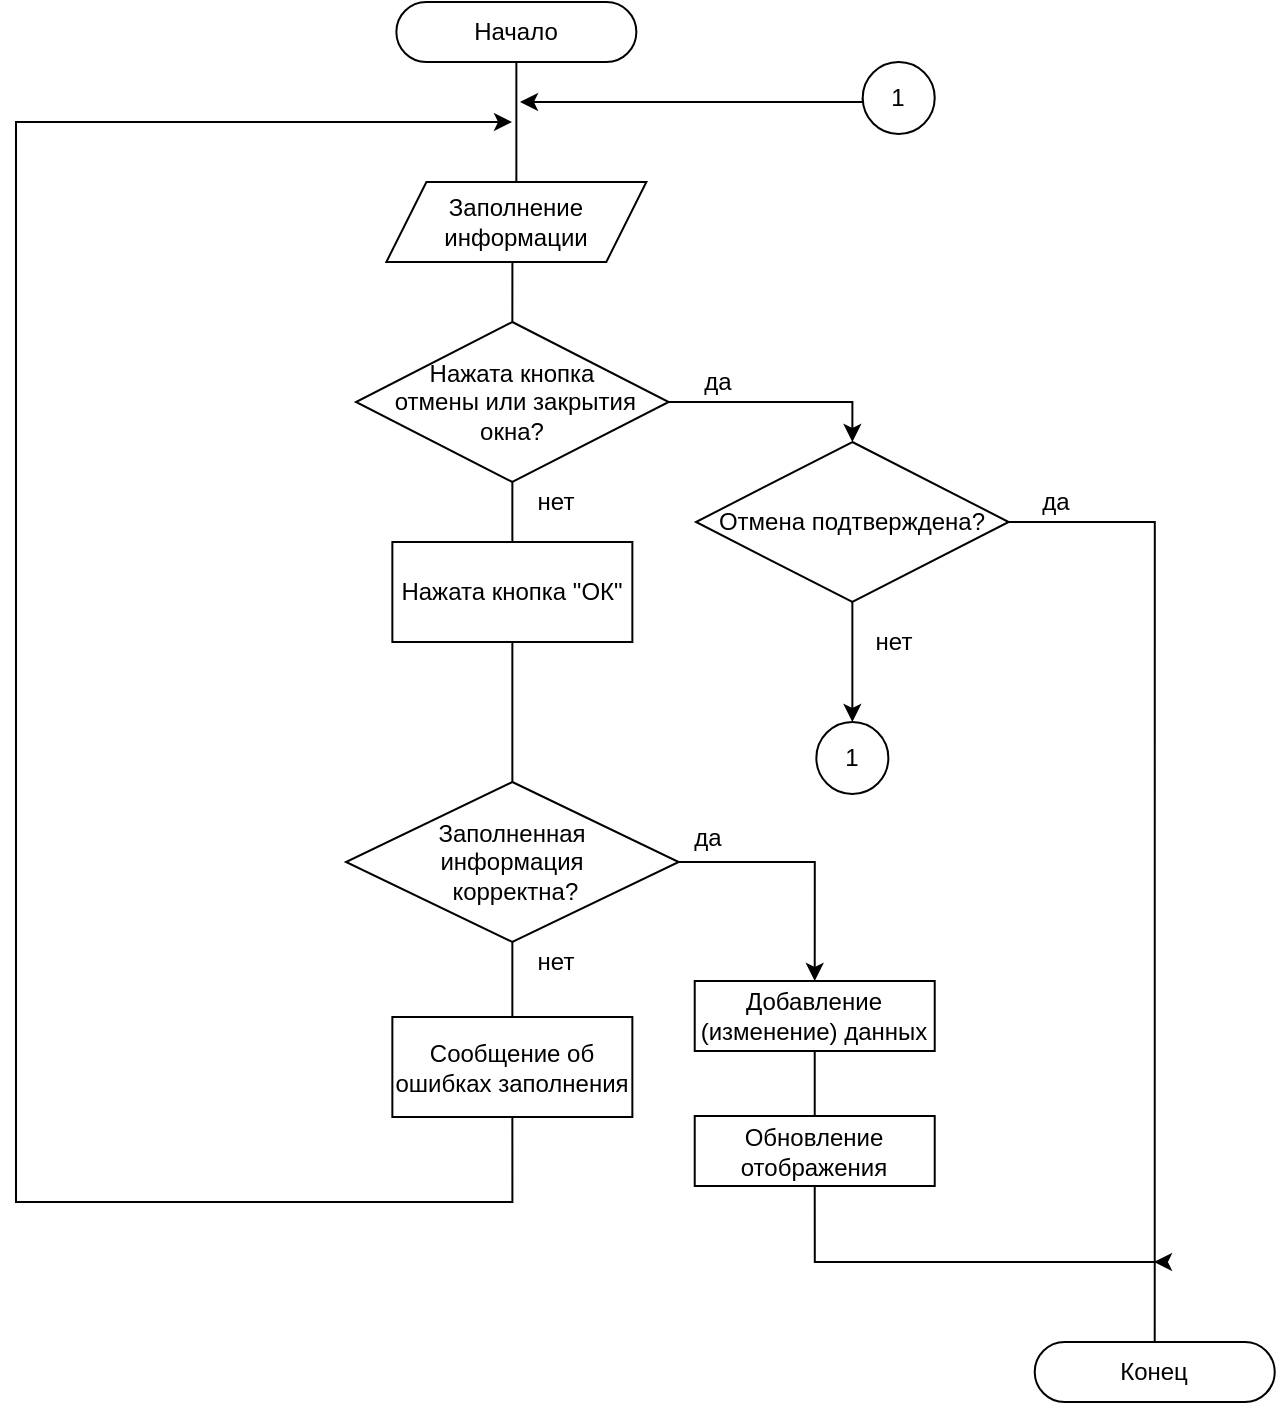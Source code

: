 <mxfile version="12.4.2" type="device" pages="1"><diagram id="XBKZGMhCkqAIKZYD_4bp" name="Page-1"><mxGraphModel dx="1010" dy="579" grid="1" gridSize="10" guides="1" tooltips="1" connect="1" arrows="1" fold="1" page="1" pageScale="1" pageWidth="827" pageHeight="1169" math="0" shadow="0"><root><mxCell id="0"/><mxCell id="1" parent="0"/><mxCell id="6YIxFHMUTZGXSZ0QeE2t-11" style="edgeStyle=orthogonalEdgeStyle;rounded=0;orthogonalLoop=1;jettySize=auto;html=1;exitX=0.5;exitY=1;exitDx=0;exitDy=0;entryX=0.5;entryY=0;entryDx=0;entryDy=0;endArrow=none;endFill=0;" edge="1" parent="1" source="6YIxFHMUTZGXSZ0QeE2t-1" target="6YIxFHMUTZGXSZ0QeE2t-3"><mxGeometry relative="1" as="geometry"/></mxCell><mxCell id="6YIxFHMUTZGXSZ0QeE2t-1" value="Начало" style="rounded=1;whiteSpace=wrap;html=1;arcSize=50;" vertex="1" parent="1"><mxGeometry x="350.18" y="70" width="120" height="30" as="geometry"/></mxCell><mxCell id="6YIxFHMUTZGXSZ0QeE2t-39" style="edgeStyle=orthogonalEdgeStyle;rounded=0;orthogonalLoop=1;jettySize=auto;html=1;exitX=0.5;exitY=1;exitDx=0;exitDy=0;entryX=0.5;entryY=0;entryDx=0;entryDy=0;endArrow=none;endFill=0;" edge="1" parent="1" source="6YIxFHMUTZGXSZ0QeE2t-2" target="6YIxFHMUTZGXSZ0QeE2t-5"><mxGeometry relative="1" as="geometry"/></mxCell><mxCell id="6YIxFHMUTZGXSZ0QeE2t-2" value="Добавление (изменение) данных" style="rounded=0;whiteSpace=wrap;html=1;" vertex="1" parent="1"><mxGeometry x="499.36" y="559.5" width="120" height="35" as="geometry"/></mxCell><mxCell id="6YIxFHMUTZGXSZ0QeE2t-54" style="edgeStyle=orthogonalEdgeStyle;rounded=0;orthogonalLoop=1;jettySize=auto;html=1;exitX=0.5;exitY=1;exitDx=0;exitDy=0;entryX=0.5;entryY=0;entryDx=0;entryDy=0;endArrow=none;endFill=0;" edge="1" parent="1" source="6YIxFHMUTZGXSZ0QeE2t-3" target="6YIxFHMUTZGXSZ0QeE2t-14"><mxGeometry relative="1" as="geometry"/></mxCell><mxCell id="6YIxFHMUTZGXSZ0QeE2t-3" value="Заполнение информации" style="shape=parallelogram;perimeter=parallelogramPerimeter;whiteSpace=wrap;html=1;size=0.154;" vertex="1" parent="1"><mxGeometry x="345.18" y="160" width="130" height="40" as="geometry"/></mxCell><mxCell id="6YIxFHMUTZGXSZ0QeE2t-40" style="edgeStyle=orthogonalEdgeStyle;rounded=0;orthogonalLoop=1;jettySize=auto;html=1;exitX=0.5;exitY=1;exitDx=0;exitDy=0;endArrow=classic;endFill=1;" edge="1" parent="1" source="6YIxFHMUTZGXSZ0QeE2t-5"><mxGeometry relative="1" as="geometry"><mxPoint x="729" y="700" as="targetPoint"/><Array as="points"><mxPoint x="559" y="700"/><mxPoint x="730" y="700"/></Array></mxGeometry></mxCell><mxCell id="6YIxFHMUTZGXSZ0QeE2t-5" value="Обновление отображения" style="rounded=0;whiteSpace=wrap;html=1;" vertex="1" parent="1"><mxGeometry x="499.36" y="627" width="120" height="35" as="geometry"/></mxCell><mxCell id="6YIxFHMUTZGXSZ0QeE2t-32" style="edgeStyle=orthogonalEdgeStyle;rounded=0;orthogonalLoop=1;jettySize=auto;html=1;exitX=0.5;exitY=1;exitDx=0;exitDy=0;entryX=0.5;entryY=0;entryDx=0;entryDy=0;endArrow=none;endFill=0;" edge="1" parent="1" source="6YIxFHMUTZGXSZ0QeE2t-6" target="6YIxFHMUTZGXSZ0QeE2t-31"><mxGeometry relative="1" as="geometry"/></mxCell><mxCell id="6YIxFHMUTZGXSZ0QeE2t-38" style="edgeStyle=orthogonalEdgeStyle;rounded=0;orthogonalLoop=1;jettySize=auto;html=1;exitX=1;exitY=0.5;exitDx=0;exitDy=0;entryX=0.5;entryY=0;entryDx=0;entryDy=0;endArrow=classic;endFill=1;" edge="1" parent="1" source="6YIxFHMUTZGXSZ0QeE2t-6" target="6YIxFHMUTZGXSZ0QeE2t-2"><mxGeometry relative="1" as="geometry"><mxPoint x="486.36" y="600" as="sourcePoint"/></mxGeometry></mxCell><mxCell id="6YIxFHMUTZGXSZ0QeE2t-6" value="Заполненная &lt;br&gt;информация&lt;br&gt;&amp;nbsp;корректна?" style="rhombus;whiteSpace=wrap;html=1;" vertex="1" parent="1"><mxGeometry x="325" y="460" width="166.36" height="80" as="geometry"/></mxCell><mxCell id="6YIxFHMUTZGXSZ0QeE2t-16" style="edgeStyle=orthogonalEdgeStyle;rounded=0;orthogonalLoop=1;jettySize=auto;html=1;exitX=1;exitY=0.5;exitDx=0;exitDy=0;endArrow=classic;endFill=1;entryX=0.5;entryY=0;entryDx=0;entryDy=0;" edge="1" parent="1" source="6YIxFHMUTZGXSZ0QeE2t-14" target="6YIxFHMUTZGXSZ0QeE2t-17"><mxGeometry relative="1" as="geometry"><mxPoint x="580" y="269.966" as="targetPoint"/><Array as="points"><mxPoint x="578" y="270"/></Array></mxGeometry></mxCell><mxCell id="6YIxFHMUTZGXSZ0QeE2t-35" style="edgeStyle=orthogonalEdgeStyle;rounded=0;orthogonalLoop=1;jettySize=auto;html=1;exitX=0.5;exitY=1;exitDx=0;exitDy=0;entryX=0.5;entryY=0;entryDx=0;entryDy=0;endArrow=none;endFill=0;" edge="1" parent="1" source="6YIxFHMUTZGXSZ0QeE2t-14" target="6YIxFHMUTZGXSZ0QeE2t-34"><mxGeometry relative="1" as="geometry"/></mxCell><mxCell id="6YIxFHMUTZGXSZ0QeE2t-14" value="Нажата кнопка&lt;br&gt;&amp;nbsp;отмены&amp;nbsp;или закрытия окна?" style="rhombus;whiteSpace=wrap;html=1;" vertex="1" parent="1"><mxGeometry x="330" y="230" width="156.36" height="80" as="geometry"/></mxCell><mxCell id="6YIxFHMUTZGXSZ0QeE2t-18" style="edgeStyle=orthogonalEdgeStyle;rounded=0;orthogonalLoop=1;jettySize=auto;html=1;exitX=1;exitY=0.5;exitDx=0;exitDy=0;endArrow=none;endFill=0;entryX=0.5;entryY=0;entryDx=0;entryDy=0;" edge="1" parent="1" source="6YIxFHMUTZGXSZ0QeE2t-17" target="6YIxFHMUTZGXSZ0QeE2t-19"><mxGeometry relative="1" as="geometry"><mxPoint x="720" y="420" as="targetPoint"/></mxGeometry></mxCell><mxCell id="6YIxFHMUTZGXSZ0QeE2t-42" style="edgeStyle=orthogonalEdgeStyle;rounded=0;orthogonalLoop=1;jettySize=auto;html=1;exitX=0.5;exitY=1;exitDx=0;exitDy=0;endArrow=classic;endFill=1;" edge="1" parent="1" source="6YIxFHMUTZGXSZ0QeE2t-17" target="6YIxFHMUTZGXSZ0QeE2t-43"><mxGeometry relative="1" as="geometry"><mxPoint x="578" y="400" as="targetPoint"/></mxGeometry></mxCell><mxCell id="6YIxFHMUTZGXSZ0QeE2t-17" value="Отмена подтверждена?" style="rhombus;whiteSpace=wrap;html=1;" vertex="1" parent="1"><mxGeometry x="500" y="290" width="156.36" height="80" as="geometry"/></mxCell><mxCell id="6YIxFHMUTZGXSZ0QeE2t-19" value="Конец" style="rounded=1;whiteSpace=wrap;html=1;arcSize=50;" vertex="1" parent="1"><mxGeometry x="669.36" y="740" width="120" height="30" as="geometry"/></mxCell><mxCell id="6YIxFHMUTZGXSZ0QeE2t-33" style="edgeStyle=orthogonalEdgeStyle;rounded=0;orthogonalLoop=1;jettySize=auto;html=1;exitX=0.5;exitY=1;exitDx=0;exitDy=0;endArrow=classic;endFill=1;" edge="1" parent="1" source="6YIxFHMUTZGXSZ0QeE2t-31"><mxGeometry relative="1" as="geometry"><mxPoint x="408" y="130" as="targetPoint"/><Array as="points"><mxPoint x="408" y="670"/><mxPoint x="160" y="670"/><mxPoint x="160" y="130"/><mxPoint x="408" y="130"/></Array></mxGeometry></mxCell><mxCell id="6YIxFHMUTZGXSZ0QeE2t-31" value="Сообщение об ошибках заполнения" style="rounded=0;whiteSpace=wrap;html=1;" vertex="1" parent="1"><mxGeometry x="348.18" y="577.5" width="120" height="50" as="geometry"/></mxCell><mxCell id="6YIxFHMUTZGXSZ0QeE2t-36" style="edgeStyle=orthogonalEdgeStyle;rounded=0;orthogonalLoop=1;jettySize=auto;html=1;exitX=0.5;exitY=1;exitDx=0;exitDy=0;entryX=0.5;entryY=0;entryDx=0;entryDy=0;endArrow=none;endFill=0;" edge="1" parent="1" source="6YIxFHMUTZGXSZ0QeE2t-34" target="6YIxFHMUTZGXSZ0QeE2t-6"><mxGeometry relative="1" as="geometry"/></mxCell><mxCell id="6YIxFHMUTZGXSZ0QeE2t-34" value="Нажата кнопка &quot;ОК&quot;" style="rounded=0;whiteSpace=wrap;html=1;" vertex="1" parent="1"><mxGeometry x="348.18" y="340" width="120" height="50" as="geometry"/></mxCell><mxCell id="6YIxFHMUTZGXSZ0QeE2t-37" value="да" style="text;html=1;strokeColor=none;fillColor=none;align=center;verticalAlign=middle;whiteSpace=wrap;rounded=0;" vertex="1" parent="1"><mxGeometry x="486.36" y="477.5" width="40" height="20" as="geometry"/></mxCell><mxCell id="6YIxFHMUTZGXSZ0QeE2t-41" value="да" style="text;html=1;strokeColor=none;fillColor=none;align=center;verticalAlign=middle;whiteSpace=wrap;rounded=0;" vertex="1" parent="1"><mxGeometry x="491.36" y="250" width="40" height="20" as="geometry"/></mxCell><mxCell id="6YIxFHMUTZGXSZ0QeE2t-43" value="1" style="ellipse;whiteSpace=wrap;html=1;aspect=fixed;" vertex="1" parent="1"><mxGeometry x="560.18" y="430" width="36" height="36" as="geometry"/></mxCell><mxCell id="6YIxFHMUTZGXSZ0QeE2t-46" style="edgeStyle=orthogonalEdgeStyle;rounded=0;orthogonalLoop=1;jettySize=auto;html=1;exitX=0;exitY=0.5;exitDx=0;exitDy=0;endArrow=classic;endFill=1;" edge="1" parent="1" source="6YIxFHMUTZGXSZ0QeE2t-44"><mxGeometry relative="1" as="geometry"><mxPoint x="412" y="120" as="targetPoint"/><Array as="points"><mxPoint x="552" y="120"/><mxPoint x="412" y="120"/></Array></mxGeometry></mxCell><mxCell id="6YIxFHMUTZGXSZ0QeE2t-44" value="1" style="ellipse;whiteSpace=wrap;html=1;aspect=fixed;" vertex="1" parent="1"><mxGeometry x="583.36" y="100" width="36" height="36" as="geometry"/></mxCell><mxCell id="6YIxFHMUTZGXSZ0QeE2t-47" value="нет" style="text;html=1;strokeColor=none;fillColor=none;align=center;verticalAlign=middle;whiteSpace=wrap;rounded=0;" vertex="1" parent="1"><mxGeometry x="410" y="540" width="40" height="20" as="geometry"/></mxCell><mxCell id="6YIxFHMUTZGXSZ0QeE2t-49" value="нет" style="text;html=1;strokeColor=none;fillColor=none;align=center;verticalAlign=middle;whiteSpace=wrap;rounded=0;" vertex="1" parent="1"><mxGeometry x="410" y="310" width="40" height="20" as="geometry"/></mxCell><mxCell id="6YIxFHMUTZGXSZ0QeE2t-50" value="нет" style="text;html=1;strokeColor=none;fillColor=none;align=center;verticalAlign=middle;whiteSpace=wrap;rounded=0;" vertex="1" parent="1"><mxGeometry x="579.36" y="380" width="40" height="20" as="geometry"/></mxCell><mxCell id="6YIxFHMUTZGXSZ0QeE2t-51" value="да" style="text;html=1;strokeColor=none;fillColor=none;align=center;verticalAlign=middle;whiteSpace=wrap;rounded=0;" vertex="1" parent="1"><mxGeometry x="660" y="310" width="40" height="20" as="geometry"/></mxCell></root></mxGraphModel></diagram></mxfile>